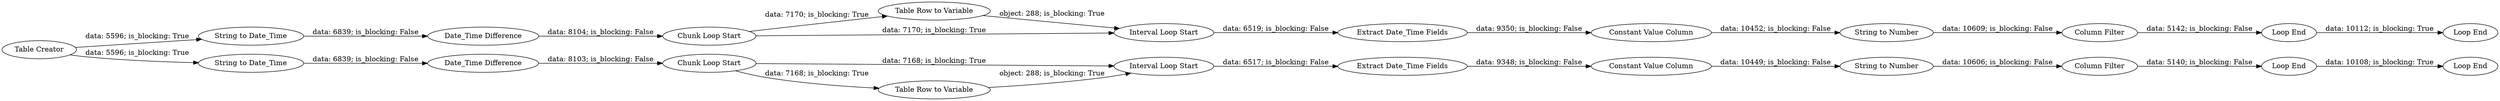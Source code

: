digraph {
	"-2760722659038685105_16" [label="Table Row to Variable"]
	"-2760722659038685105_14" [label="Chunk Loop Start"]
	"-2760722659038685105_21" [label="Date_Time Difference"]
	"-5517518621407008126_9" [label="Constant Value Column"]
	"-5517518621407008126_5" [label="Interval Loop Start"]
	"-5517518621407008126_13" [label="Loop End"]
	"-2760722659038685105_15" [label="Loop End"]
	"-2760722659038685105_17" [label="Loop End"]
	"-5517518621407008126_11" [label="Extract Date_Time Fields"]
	"-2760722659038685105_18" [label="Constant Value Column"]
	"-5517518621407008126_12" [label="Column Filter"]
	"-2760722659038685105_24" [label="Column Filter"]
	"-5517518621407008126_7" [label="Table Row to Variable"]
	"-5517518621407008126_1" [label="Table Creator"]
	"-5517518621407008126_4" [label="Date_Time Difference"]
	"-2760722659038685105_19" [label="String to Date_Time"]
	"-5517518621407008126_3" [label="String to Date_Time"]
	"-2760722659038685105_22" [label="Extract Date_Time Fields"]
	"-5517518621407008126_8" [label="Loop End"]
	"-5517518621407008126_10" [label="String to Number"]
	"-2760722659038685105_20" [label="String to Number"]
	"-2760722659038685105_23" [label="Interval Loop Start"]
	"-5517518621407008126_6" [label="Chunk Loop Start"]
	"-2760722659038685105_21" -> "-2760722659038685105_14" [label="data: 8104; is_blocking: False"]
	"-5517518621407008126_7" -> "-5517518621407008126_5" [label="object: 288; is_blocking: True"]
	"-5517518621407008126_6" -> "-5517518621407008126_7" [label="data: 7168; is_blocking: True"]
	"-2760722659038685105_22" -> "-2760722659038685105_18" [label="data: 9350; is_blocking: False"]
	"-5517518621407008126_6" -> "-5517518621407008126_5" [label="data: 7168; is_blocking: True"]
	"-2760722659038685105_19" -> "-2760722659038685105_21" [label="data: 6839; is_blocking: False"]
	"-5517518621407008126_11" -> "-5517518621407008126_9" [label="data: 9348; is_blocking: False"]
	"-5517518621407008126_3" -> "-5517518621407008126_4" [label="data: 6839; is_blocking: False"]
	"-5517518621407008126_4" -> "-5517518621407008126_6" [label="data: 8103; is_blocking: False"]
	"-5517518621407008126_12" -> "-5517518621407008126_8" [label="data: 5140; is_blocking: False"]
	"-5517518621407008126_1" -> "-5517518621407008126_3" [label="data: 5596; is_blocking: True"]
	"-5517518621407008126_8" -> "-5517518621407008126_13" [label="data: 10108; is_blocking: True"]
	"-5517518621407008126_5" -> "-5517518621407008126_11" [label="data: 6517; is_blocking: False"]
	"-2760722659038685105_24" -> "-2760722659038685105_17" [label="data: 5142; is_blocking: False"]
	"-2760722659038685105_18" -> "-2760722659038685105_20" [label="data: 10452; is_blocking: False"]
	"-2760722659038685105_16" -> "-2760722659038685105_23" [label="object: 288; is_blocking: True"]
	"-2760722659038685105_23" -> "-2760722659038685105_22" [label="data: 6519; is_blocking: False"]
	"-2760722659038685105_14" -> "-2760722659038685105_16" [label="data: 7170; is_blocking: True"]
	"-2760722659038685105_20" -> "-2760722659038685105_24" [label="data: 10609; is_blocking: False"]
	"-2760722659038685105_17" -> "-2760722659038685105_15" [label="data: 10112; is_blocking: True"]
	"-2760722659038685105_14" -> "-2760722659038685105_23" [label="data: 7170; is_blocking: True"]
	"-5517518621407008126_1" -> "-2760722659038685105_19" [label="data: 5596; is_blocking: True"]
	"-5517518621407008126_10" -> "-5517518621407008126_12" [label="data: 10606; is_blocking: False"]
	"-5517518621407008126_9" -> "-5517518621407008126_10" [label="data: 10449; is_blocking: False"]
	rankdir=LR
}
